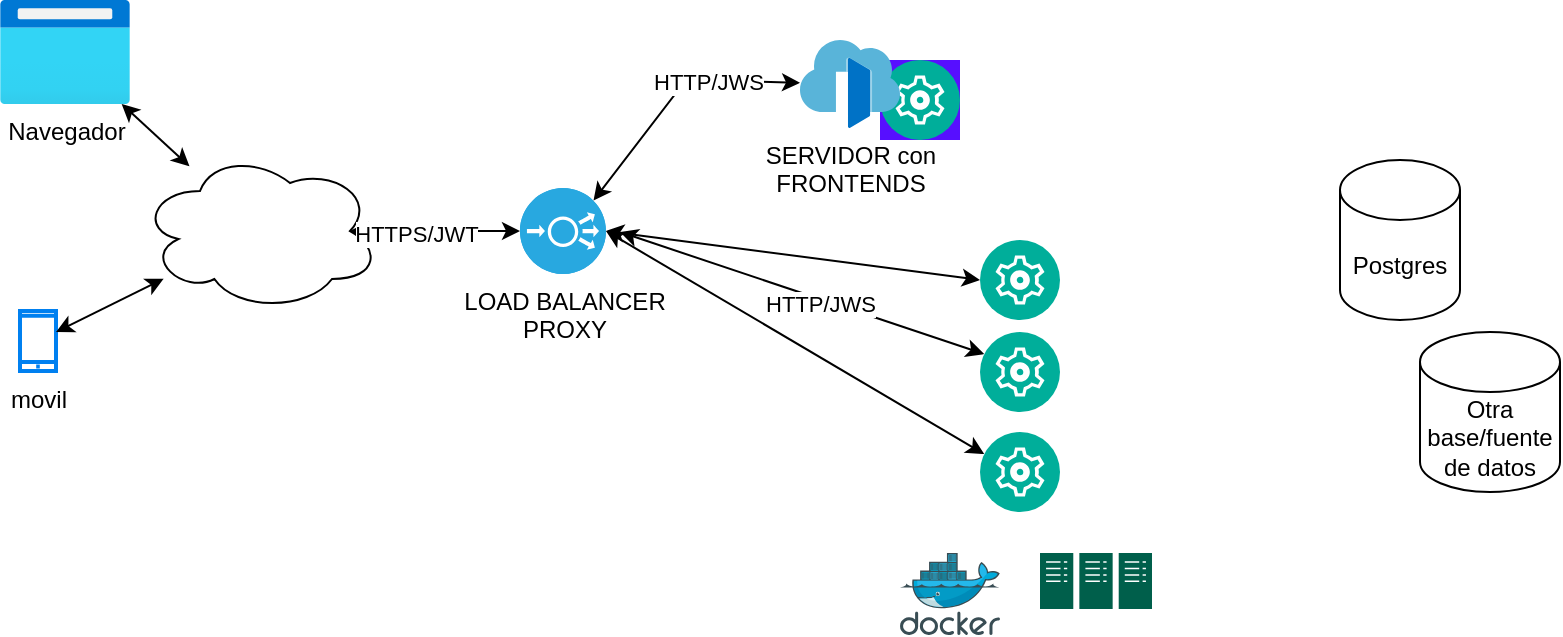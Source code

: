 <mxfile version="22.1.21" type="github">
  <diagram name="Página-1" id="kgTBMcsKncoeDzraaaeP">
    <mxGraphModel dx="1434" dy="738" grid="1" gridSize="10" guides="1" tooltips="1" connect="1" arrows="1" fold="1" page="1" pageScale="1" pageWidth="850" pageHeight="1100" math="0" shadow="0">
      <root>
        <mxCell id="0" />
        <mxCell id="1" parent="0" />
        <mxCell id="ujDk7_DQYMMImE03h3TE-1" value="Navegador" style="image;aspect=fixed;html=1;points=[];align=center;fontSize=12;image=img/lib/azure2/general/Browser.svg;" vertex="1" parent="1">
          <mxGeometry x="40" y="10" width="65" height="52" as="geometry" />
        </mxCell>
        <mxCell id="ujDk7_DQYMMImE03h3TE-2" value="movil" style="html=1;verticalLabelPosition=bottom;align=center;labelBackgroundColor=#ffffff;verticalAlign=top;strokeWidth=2;strokeColor=#0080F0;shadow=0;dashed=0;shape=mxgraph.ios7.icons.smartphone;" vertex="1" parent="1">
          <mxGeometry x="50" y="165.5" width="18" height="30" as="geometry" />
        </mxCell>
        <mxCell id="ujDk7_DQYMMImE03h3TE-3" value="" style="ellipse;shape=cloud;whiteSpace=wrap;html=1;" vertex="1" parent="1">
          <mxGeometry x="110" y="85.5" width="120" height="80" as="geometry" />
        </mxCell>
        <mxCell id="ujDk7_DQYMMImE03h3TE-4" value="" style="endArrow=classic;startArrow=classic;html=1;rounded=0;" edge="1" parent="1" source="ujDk7_DQYMMImE03h3TE-1" target="ujDk7_DQYMMImE03h3TE-3">
          <mxGeometry width="50" height="50" relative="1" as="geometry">
            <mxPoint x="400" y="440" as="sourcePoint" />
            <mxPoint x="450" y="390" as="targetPoint" />
          </mxGeometry>
        </mxCell>
        <mxCell id="ujDk7_DQYMMImE03h3TE-5" value="" style="endArrow=classic;startArrow=classic;html=1;rounded=0;" edge="1" parent="1" source="ujDk7_DQYMMImE03h3TE-2" target="ujDk7_DQYMMImE03h3TE-3">
          <mxGeometry width="50" height="50" relative="1" as="geometry">
            <mxPoint x="400" y="440" as="sourcePoint" />
            <mxPoint x="301" y="214" as="targetPoint" />
          </mxGeometry>
        </mxCell>
        <mxCell id="ujDk7_DQYMMImE03h3TE-6" value="&lt;div&gt;Postgres&lt;/div&gt;" style="shape=cylinder3;whiteSpace=wrap;html=1;boundedLbl=1;backgroundOutline=1;size=15;" vertex="1" parent="1">
          <mxGeometry x="710" y="90" width="60" height="80" as="geometry" />
        </mxCell>
        <mxCell id="ujDk7_DQYMMImE03h3TE-9" value="&lt;div&gt;LOAD BALANCER&lt;/div&gt;&lt;div&gt;PROXY&lt;br&gt;&lt;/div&gt;" style="fillColor=#28A8E0;verticalLabelPosition=bottom;sketch=0;html=1;strokeColor=#ffffff;verticalAlign=top;align=center;points=[[0.145,0.145,0],[0.5,0,0],[0.855,0.145,0],[1,0.5,0],[0.855,0.855,0],[0.5,1,0],[0.145,0.855,0],[0,0.5,0]];pointerEvents=1;shape=mxgraph.cisco_safe.compositeIcon;bgIcon=ellipse;resIcon=mxgraph.cisco_safe.capability.load_balancer;" vertex="1" parent="1">
          <mxGeometry x="300" y="104" width="43" height="43" as="geometry" />
        </mxCell>
        <mxCell id="ujDk7_DQYMMImE03h3TE-10" value="" style="endArrow=classic;startArrow=classic;html=1;rounded=0;exitX=0.875;exitY=0.5;exitDx=0;exitDy=0;exitPerimeter=0;entryX=0;entryY=0.5;entryDx=0;entryDy=0;entryPerimeter=0;" edge="1" parent="1" source="ujDk7_DQYMMImE03h3TE-3" target="ujDk7_DQYMMImE03h3TE-9">
          <mxGeometry width="50" height="50" relative="1" as="geometry">
            <mxPoint x="400" y="210" as="sourcePoint" />
            <mxPoint x="450" y="160" as="targetPoint" />
          </mxGeometry>
        </mxCell>
        <mxCell id="ujDk7_DQYMMImE03h3TE-18" value="HTTPS/JWT" style="edgeLabel;html=1;align=center;verticalAlign=middle;resizable=0;points=[];" vertex="1" connectable="0" parent="ujDk7_DQYMMImE03h3TE-10">
          <mxGeometry x="-0.231" relative="1" as="geometry">
            <mxPoint y="1" as="offset" />
          </mxGeometry>
        </mxCell>
        <mxCell id="ujDk7_DQYMMImE03h3TE-11" value="" style="image;aspect=fixed;perimeter=ellipsePerimeter;html=1;align=center;shadow=0;dashed=0;fontColor=#4277BB;labelBackgroundColor=default;fontSize=12;spacingTop=3;image=img/lib/ibm/management/cluster_management.svg;" vertex="1" parent="1">
          <mxGeometry x="530" y="176" width="40" height="40" as="geometry" />
        </mxCell>
        <mxCell id="ujDk7_DQYMMImE03h3TE-12" value="" style="sketch=0;pointerEvents=1;shadow=0;dashed=0;html=1;strokeColor=none;fillColor=#005F4B;labelPosition=center;verticalLabelPosition=bottom;verticalAlign=top;align=center;outlineConnect=0;shape=mxgraph.veeam2.server_cluster;" vertex="1" parent="1">
          <mxGeometry x="560" y="286.5" width="56.0" height="28.0" as="geometry" />
        </mxCell>
        <mxCell id="ujDk7_DQYMMImE03h3TE-13" value="" style="image;aspect=fixed;perimeter=ellipsePerimeter;html=1;align=center;shadow=0;dashed=0;fontColor=#4277BB;labelBackgroundColor=default;fontSize=12;spacingTop=3;image=img/lib/ibm/management/cluster_management.svg;" vertex="1" parent="1">
          <mxGeometry x="530" y="130" width="40" height="40" as="geometry" />
        </mxCell>
        <mxCell id="ujDk7_DQYMMImE03h3TE-14" value="" style="image;sketch=0;aspect=fixed;html=1;points=[];align=center;fontSize=12;image=img/lib/mscae/Docker.svg;" vertex="1" parent="1">
          <mxGeometry x="490" y="286.5" width="50" height="41" as="geometry" />
        </mxCell>
        <mxCell id="ujDk7_DQYMMImE03h3TE-15" value="" style="image;aspect=fixed;perimeter=ellipsePerimeter;html=1;align=center;shadow=0;dashed=0;fontColor=#4277BB;labelBackgroundColor=default;fontSize=12;spacingTop=3;image=img/lib/ibm/management/cluster_management.svg;" vertex="1" parent="1">
          <mxGeometry x="530" y="226" width="40" height="40" as="geometry" />
        </mxCell>
        <mxCell id="ujDk7_DQYMMImE03h3TE-16" value="" style="image;aspect=fixed;perimeter=ellipsePerimeter;html=1;align=center;shadow=0;dashed=0;fontColor=#4277BB;labelBackgroundColor=default;fontSize=12;spacingTop=3;image=img/lib/ibm/management/cluster_management.svg;imageBackground=#570FFF;fillStyle=solid;" vertex="1" parent="1">
          <mxGeometry x="480" y="40" width="40" height="40" as="geometry" />
        </mxCell>
        <mxCell id="ujDk7_DQYMMImE03h3TE-17" value="&lt;div&gt;SERVIDOR con&lt;/div&gt;&lt;div&gt;FRONTENDS&lt;br&gt;&lt;/div&gt;" style="image;sketch=0;aspect=fixed;html=1;points=[];align=center;fontSize=12;image=img/lib/mscae/Front_Doors.svg;" vertex="1" parent="1">
          <mxGeometry x="440" y="30" width="50" height="44" as="geometry" />
        </mxCell>
        <mxCell id="ujDk7_DQYMMImE03h3TE-19" value="" style="endArrow=classic;startArrow=classic;html=1;rounded=0;exitX=0.855;exitY=0.145;exitDx=0;exitDy=0;exitPerimeter=0;" edge="1" parent="1" source="ujDk7_DQYMMImE03h3TE-9" target="ujDk7_DQYMMImE03h3TE-17">
          <mxGeometry width="50" height="50" relative="1" as="geometry">
            <mxPoint x="365" y="121" as="sourcePoint" />
            <mxPoint x="450" y="330" as="targetPoint" />
            <Array as="points">
              <mxPoint x="383" y="50" />
            </Array>
          </mxGeometry>
        </mxCell>
        <mxCell id="ujDk7_DQYMMImE03h3TE-20" value="HTTP/JWS" style="edgeLabel;html=1;align=center;verticalAlign=middle;resizable=0;points=[];" vertex="1" connectable="0" parent="ujDk7_DQYMMImE03h3TE-19">
          <mxGeometry x="0.302" relative="1" as="geometry">
            <mxPoint as="offset" />
          </mxGeometry>
        </mxCell>
        <mxCell id="ujDk7_DQYMMImE03h3TE-21" value="" style="endArrow=classic;startArrow=classic;html=1;rounded=0;exitX=1;exitY=0.5;exitDx=0;exitDy=0;exitPerimeter=0;entryX=0;entryY=0.5;entryDx=0;entryDy=0;" edge="1" parent="1" source="ujDk7_DQYMMImE03h3TE-9" target="ujDk7_DQYMMImE03h3TE-13">
          <mxGeometry width="50" height="50" relative="1" as="geometry">
            <mxPoint x="400" y="380" as="sourcePoint" />
            <mxPoint x="500" y="170" as="targetPoint" />
          </mxGeometry>
        </mxCell>
        <mxCell id="ujDk7_DQYMMImE03h3TE-22" value="" style="endArrow=classic;startArrow=classic;html=1;rounded=0;entryX=0;entryY=0.25;entryDx=0;entryDy=0;" edge="1" parent="1" target="ujDk7_DQYMMImE03h3TE-11">
          <mxGeometry width="50" height="50" relative="1" as="geometry">
            <mxPoint x="350" y="126" as="sourcePoint" />
            <mxPoint x="540" y="160" as="targetPoint" />
          </mxGeometry>
        </mxCell>
        <mxCell id="ujDk7_DQYMMImE03h3TE-24" value="HTTP/JWS" style="edgeLabel;html=1;align=center;verticalAlign=middle;resizable=0;points=[];" vertex="1" connectable="0" parent="ujDk7_DQYMMImE03h3TE-22">
          <mxGeometry x="0.106" y="-2" relative="1" as="geometry">
            <mxPoint as="offset" />
          </mxGeometry>
        </mxCell>
        <mxCell id="ujDk7_DQYMMImE03h3TE-23" value="" style="endArrow=classic;startArrow=classic;html=1;rounded=0;entryX=0;entryY=0.25;entryDx=0;entryDy=0;exitX=1;exitY=0.5;exitDx=0;exitDy=0;exitPerimeter=0;" edge="1" parent="1" source="ujDk7_DQYMMImE03h3TE-9" target="ujDk7_DQYMMImE03h3TE-15">
          <mxGeometry width="50" height="50" relative="1" as="geometry">
            <mxPoint x="390" y="170" as="sourcePoint" />
            <mxPoint x="542" y="197" as="targetPoint" />
          </mxGeometry>
        </mxCell>
        <mxCell id="ujDk7_DQYMMImE03h3TE-27" value="Otra base/fuente de datos" style="shape=cylinder3;whiteSpace=wrap;html=1;boundedLbl=1;backgroundOutline=1;size=15;" vertex="1" parent="1">
          <mxGeometry x="750" y="176" width="70" height="80" as="geometry" />
        </mxCell>
      </root>
    </mxGraphModel>
  </diagram>
</mxfile>
